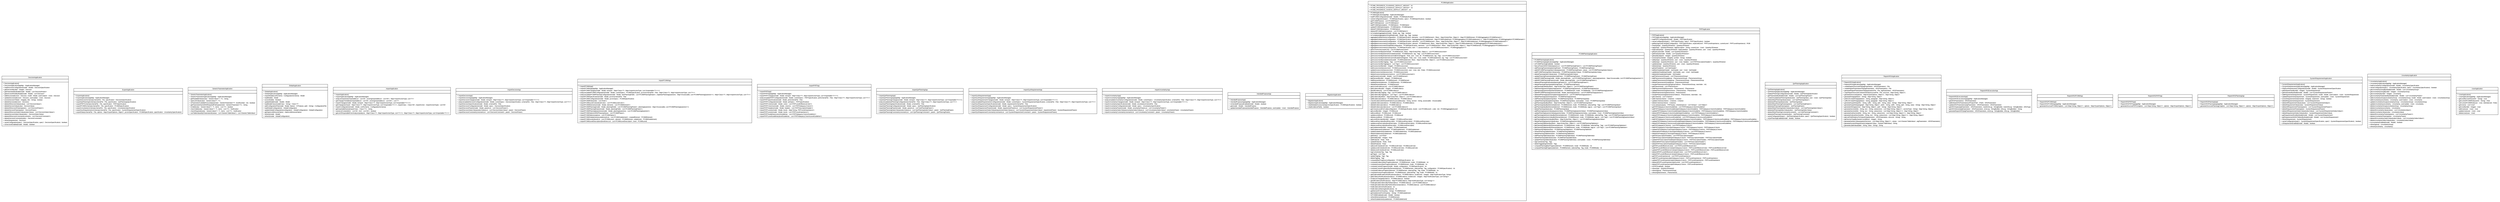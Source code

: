 #!/usr/local/bin/dot
#
# Class diagram 
# Generated by UMLGraph version R5_6-24-gf6e263 (http://www.umlgraph.org/)
#

digraph G {
	edge [fontname="arial",fontsize=10,labelfontname="arial",labelfontsize=10];
	node [fontname="arial",fontsize=10,shape=plaintext];
	nodesep=0.25;
	ranksep=0.5;
	// gov.sandia.cf.application.impl.DecisionApplication
	c5978 [label=<<table title="gov.sandia.cf.application.impl.DecisionApplication" border="0" cellborder="1" cellspacing="0" cellpadding="2" port="p" href="./DecisionApplication.html">
		<tr><td><table border="0" cellspacing="0" cellpadding="1">
<tr><td align="center" balign="center"> DecisionApplication </td></tr>
		</table></td></tr>
		<tr><td><table border="0" cellspacing="0" cellpadding="1">
<tr><td align="left" balign="left">  </td></tr>
		</table></td></tr>
		<tr><td><table border="0" cellspacing="0" cellpadding="1">
<tr><td align="left" balign="left"> + DecisionApplication() </td></tr>
<tr><td align="left" balign="left"> + DecisionApplication(appMgr : IApplicationManager) </td></tr>
<tr><td align="left" balign="left"> + loadDecisionConfiguration(model : Model) : DecisionSpecification </td></tr>
<tr><td align="left" balign="left"> + getDecisionById(id : Integer) : Decision </td></tr>
<tr><td align="left" balign="left"> + getParameterByModel(model : Model) : List&lt;DecisionParam&gt; </td></tr>
<tr><td align="left" balign="left"> + getDecisionRootByModel(model : Model) : List&lt;Decision&gt; </td></tr>
<tr><td align="left" balign="left"> + addDecision(decision : Decision, model : Model, userCreation : User) : Decision </td></tr>
<tr><td align="left" balign="left"> + updateDecision(decision : Decision, userUpdate : User) : Decision </td></tr>
<tr><td align="left" balign="left"> + existsDecisionTitle(id : Integer[], title : String) : boolean </td></tr>
<tr><td align="left" balign="left"> + deleteDecision(decision : Decision) </td></tr>
<tr><td align="left" balign="left"> + deleteAllDecisionValue(values : List&lt;DecisionValue&gt;) </td></tr>
<tr><td align="left" balign="left"> + deleteDecisionValue(value : DecisionValue) </td></tr>
<tr><td align="left" balign="left"> + deleteAllDecisionParam(params : List&lt;DecisionParam&gt;) </td></tr>
<tr><td align="left" balign="left"> + deleteDecisionParam(param : DecisionParam) </td></tr>
<tr><td align="left" balign="left"> + deleteAllDecisionSelectValue(selectValues : List&lt;DecisionSelectValue&gt;) </td></tr>
<tr><td align="left" balign="left"> + deleteDecisionSelectValue(select : DecisionSelectValue) </td></tr>
<tr><td align="left" balign="left"> + deleteAllDecisionConstraint(contraints : List&lt;DecisionConstraint&gt;) </td></tr>
<tr><td align="left" balign="left"> + deleteDecisionConstraint(select : DecisionConstraint) </td></tr>
<tr><td align="left" balign="left"> + refresh(requirement : Decision) </td></tr>
<tr><td align="left" balign="left"> + sameConfiguration(spec1 : DecisionSpecification, spec2 : DecisionSpecification) : boolean </td></tr>
<tr><td align="left" balign="left"> + isDecisionEnabled(model : Model) : boolean </td></tr>
		</table></td></tr>
		</table>>, URL="./DecisionApplication.html", fontname="arial", fontcolor="black", fontsize=10.0];
	// gov.sandia.cf.application.impl.ExportApplication
	c5979 [label=<<table title="gov.sandia.cf.application.impl.ExportApplication" border="0" cellborder="1" cellspacing="0" cellpadding="2" port="p" href="./ExportApplication.html">
		<tr><td><table border="0" cellspacing="0" cellpadding="1">
<tr><td align="center" balign="center"> ExportApplication </td></tr>
		</table></td></tr>
		<tr><td><table border="0" cellspacing="0" cellpadding="1">
<tr><td align="left" balign="left">  </td></tr>
		</table></td></tr>
		<tr><td><table border="0" cellspacing="0" cellpadding="1">
<tr><td align="left" balign="left"> + ExportApplication() </td></tr>
<tr><td align="left" balign="left"> + ExportApplication(appMgr : ApplicationManager) </td></tr>
<tr><td align="left" balign="left"> + exportDecisionSchema(schemaFile : File, specification : DecisionSpecification) </td></tr>
<tr><td align="left" balign="left"> + exportQoIPlanningSchema(schemaFile : File, specification : QoIPlanningSpecification) </td></tr>
<tr><td align="left" balign="left"> + exportPIRTSchema(schemaFile : File, specification : PIRTSpecification) </td></tr>
<tr><td align="left" balign="left"> + exportPCMMSchema(schemaFile : File, specification : PCMMSpecification) </td></tr>
<tr><td align="left" balign="left"> + exportUncertaintySchema(schemaFile : File, specification : UncertaintySpecification) </td></tr>
<tr><td align="left" balign="left"> + exportSysRequirementsSchema(schemaFile : File, specification : SystemRequirementSpecification) </td></tr>
<tr><td align="left" balign="left"> + exportData(schemaFile : File, options : Map&lt;ExportOptions, Object&gt;, pcmmSpecification : PCMMSpecification, specification : UncertaintySpecification) </td></tr>
		</table></td></tr>
		</table>>, URL="./ExportApplication.html", fontname="arial", fontcolor="black", fontsize=10.0];
	// gov.sandia.cf.application.impl.GenericParameterApplication
	c5980 [label=<<table title="gov.sandia.cf.application.impl.GenericParameterApplication" border="0" cellborder="1" cellspacing="0" cellpadding="2" port="p" href="./GenericParameterApplication.html">
		<tr><td><table border="0" cellspacing="0" cellpadding="1">
<tr><td align="center" balign="center"> GenericParameterApplication </td></tr>
		</table></td></tr>
		<tr><td><table border="0" cellspacing="0" cellpadding="1">
<tr><td align="left" balign="left">  </td></tr>
		</table></td></tr>
		<tr><td><table border="0" cellspacing="0" cellpadding="1">
<tr><td align="left" balign="left"> + GenericParameterApplication() </td></tr>
<tr><td align="left" balign="left"> + GenericParameterApplication(appMgr : ApplicationManager) </td></tr>
<tr><td align="left" balign="left"> + getReadableValue(value : GenericValue&lt;?, ?&gt;) : String </td></tr>
<tr><td align="left" balign="left"> + openLinkValue(value : GenericValue&lt;?, ?&gt;) </td></tr>
<tr><td align="left" balign="left"> + isParameterAvailableForLevel(parameter : GenericParameter&lt;?&gt;, levelNumber : int) : boolean </td></tr>
<tr><td align="left" balign="left"> + getParameterNameWithRequiredPrefix(parameter : GenericParameter&lt;?&gt;) : String </td></tr>
<tr><td align="left" balign="left"> + isValid(value : GenericValue&lt;?, ?&gt;, items : List&lt;?&gt;) : boolean </td></tr>
<tr><td align="left" balign="left"> + checkValid(value : GenericValue&lt;?, ?&gt;, items : List&lt;?&gt;) : Notification </td></tr>
<tr><td align="left" balign="left"> + checkRequired(value : GenericValue&lt;?, ?&gt;, items : List&lt;?&gt;) : Notification </td></tr>
<tr><td align="left" balign="left"> + sortTableValuesByParameterId(values : List&lt;IGenericTableValue&gt;) : List&lt;IGenericTableValue&gt; </td></tr>
		</table></td></tr>
		</table>>, URL="./GenericParameterApplication.html", fontname="arial", fontcolor="black", fontsize=10.0];
	// gov.sandia.cf.application.impl.GlobalApplication
	c5981 [label=<<table title="gov.sandia.cf.application.impl.GlobalApplication" border="0" cellborder="1" cellspacing="0" cellpadding="2" port="p" href="./GlobalApplication.html">
		<tr><td><table border="0" cellspacing="0" cellpadding="1">
<tr><td align="center" balign="center"> GlobalApplication </td></tr>
		</table></td></tr>
		<tr><td><table border="0" cellspacing="0" cellpadding="1">
<tr><td align="left" balign="left">  </td></tr>
		</table></td></tr>
		<tr><td><table border="0" cellspacing="0" cellpadding="1">
<tr><td align="left" balign="left"> + GlobalApplication() </td></tr>
<tr><td align="left" balign="left"> + GlobalApplication(appMgr : ApplicationManager) </td></tr>
<tr><td align="left" balign="left"> + importModel(confSchema : ConfigurationSchema) : Model </td></tr>
<tr><td align="left" balign="left"> + loadModel() : Model </td></tr>
<tr><td align="left" balign="left"> + existsModel() : Boolean </td></tr>
<tr><td align="left" balign="left"> + updateModel(model : Model) : Model </td></tr>
<tr><td align="left" balign="left"> + loadModelClass(modelClass : String) : Class&lt;?&gt; </td></tr>
<tr><td align="left" balign="left"> + addConfigurationFile(model : Model, feature : CFFeature, path : String) : ConfigurationFile </td></tr>
<tr><td align="left" balign="left"> + loadGlobalConfiguration() : GlobalConfiguration </td></tr>
<tr><td align="left" balign="left"> + updateGlobalConfiguration(configuration : GlobalConfiguration) : GlobalConfiguration </td></tr>
<tr><td align="left" balign="left"> + getOpenLinkBrowserOpts() : OpenLinkBrowserOption </td></tr>
<tr><td align="left" balign="left"> + refresh(model : Model) </td></tr>
<tr><td align="left" balign="left"> + refresh(model : GlobalConfiguration) </td></tr>
		</table></td></tr>
		</table>>, URL="./GlobalApplication.html", fontname="arial", fontcolor="black", fontsize=10.0];
	// gov.sandia.cf.application.impl.ImportApplication
	c5982 [label=<<table title="gov.sandia.cf.application.impl.ImportApplication" border="0" cellborder="1" cellspacing="0" cellpadding="2" port="p" href="./ImportApplication.html">
		<tr><td><table border="0" cellspacing="0" cellpadding="1">
<tr><td align="center" balign="center"> ImportApplication </td></tr>
		</table></td></tr>
		<tr><td><table border="0" cellspacing="0" cellpadding="1">
<tr><td align="left" balign="left">  </td></tr>
		</table></td></tr>
		<tr><td><table border="0" cellspacing="0" cellpadding="1">
<tr><td align="left" balign="left"> + ImportApplication() </td></tr>
<tr><td align="left" balign="left"> + ImportApplication(appMgr : ApplicationManager) </td></tr>
<tr><td align="left" balign="left"> + analyzeImport(newImportableList : List&lt;M&gt;, existingImportableList : List&lt;M&gt;) : Map&lt;ImportActionType, List&lt;?&gt;&gt; </td></tr>
<tr><td align="left" balign="left"> + getChangesToAdd(newImportableList : List&lt;M&gt;, existingImportableList : List&lt;M&gt;) : List&lt;?&gt; </td></tr>
<tr><td align="left" balign="left"> + importChanges(model : Model, toImport : Map&lt;Class&lt;?&gt;, Map&lt;ImportActionType, List&lt;IImportable&lt;?&gt;&gt;&gt;&gt;) </td></tr>
<tr><td align="left" balign="left"> + getChanges(toImport : Map&lt;Class&lt;?&gt;, Map&lt;ImportActionType, List&lt;IImportable&lt;?&gt;&gt;&gt;&gt;, importClass : Class&lt;M&gt;, importAction : ImportActionType) : List&lt;M&gt; </td></tr>
<tr><td align="left" balign="left"> + importConfiguration(model : Model, confSchema : ConfigurationSchema) </td></tr>
<tr><td align="left" balign="left"> + getImportableName(importClass : Class&lt;?&gt;) : String </td></tr>
<tr><td align="left" balign="left"> + sameListContent(list1 : List&lt;M&gt;, list2 : List&lt;M&gt;) : boolean </td></tr>
<tr><td align="left" balign="left"> + getListOfImportableFromAnalysis(analysis : Map&lt;Class&lt;?&gt;, Map&lt;ImportActionType, List&lt;?&gt;&gt;&gt;) : Map&lt;Class&lt;?&gt;, Map&lt;ImportActionType, List&lt;IImportable&lt;?&gt;&gt;&gt;&gt; </td></tr>
		</table></td></tr>
		</table>>, URL="./ImportApplication.html", fontname="arial", fontcolor="black", fontsize=10.0];
	// gov.sandia.cf.application.impl.ImportDecisionApp
	c5983 [label=<<table title="gov.sandia.cf.application.impl.ImportDecisionApp" border="0" cellborder="1" cellspacing="0" cellpadding="2" port="p" href="./ImportDecisionApp.html">
		<tr><td><table border="0" cellspacing="0" cellpadding="1">
<tr><td align="center" balign="center"> ImportDecisionApp </td></tr>
		</table></td></tr>
		<tr><td><table border="0" cellspacing="0" cellpadding="1">
<tr><td align="left" balign="left">  </td></tr>
		</table></td></tr>
		<tr><td><table border="0" cellspacing="0" cellpadding="1">
<tr><td align="left" balign="left"> + ImportDecisionApp() </td></tr>
<tr><td align="left" balign="left"> + ImportDecisionApp(appMgr : ApplicationManager) </td></tr>
<tr><td align="left" balign="left"> + importDecisionChanges(model : Model, toImport : Map&lt;Class&lt;?&gt;, Map&lt;ImportActionType, List&lt;IImportable&lt;?&gt;&gt;&gt;&gt;) </td></tr>
<tr><td align="left" balign="left"> + analyzeUpdateDecisionConfiguration(model : Model, currentSpecs : DecisionSpecification, schemaFile : File) : Map&lt;Class&lt;?&gt;, Map&lt;ImportActionType, List&lt;?&gt;&gt;&gt; </td></tr>
<tr><td align="left" balign="left"> + importDecisionSpecification(model : Model, schemaFile : File) </td></tr>
<tr><td align="left" balign="left"> + importDecisionConfiguration(model : Model, specs : DecisionSpecification) </td></tr>
<tr><td align="left" balign="left"> + importDecisionParam(model : Model, paramList : List&lt;DecisionParam&gt;) </td></tr>
<tr><td align="left" balign="left"> + importDecisionSelectValue(selectValueList : List&lt;DecisionSelectValue&gt;, param : DecisionParam) </td></tr>
<tr><td align="left" balign="left"> + importDecisionConstraint(constraintList : List&lt;DecisionConstraint&gt;, param : DecisionParam) </td></tr>
		</table></td></tr>
		</table>>, URL="./ImportDecisionApp.html", fontname="arial", fontcolor="black", fontsize=10.0];
	// gov.sandia.cf.application.impl.ImportPCMMApp
	c5984 [label=<<table title="gov.sandia.cf.application.impl.ImportPCMMApp" border="0" cellborder="1" cellspacing="0" cellpadding="2" port="p" href="./ImportPCMMApp.html">
		<tr><td><table border="0" cellspacing="0" cellpadding="1">
<tr><td align="center" balign="center"> ImportPCMMApp </td></tr>
		</table></td></tr>
		<tr><td><table border="0" cellspacing="0" cellpadding="1">
<tr><td align="left" balign="left">  </td></tr>
		</table></td></tr>
		<tr><td><table border="0" cellspacing="0" cellpadding="1">
<tr><td align="left" balign="left"> + ImportPCMMApp() </td></tr>
<tr><td align="left" balign="left"> + ImportPCMMApp(appMgr : ApplicationManager) </td></tr>
<tr><td align="left" balign="left"> + importPCMMChanges(model : Model, toImport : Map&lt;Class&lt;?&gt;, Map&lt;ImportActionType, List&lt;IImportable&lt;?&gt;&gt;&gt;&gt;) </td></tr>
<tr><td align="left" balign="left"> + analyzeUpdatePCMMConfiguration(model : Model, currentSpecs : PCMMSpecification, pcmmSchemaFile : File) : Map&lt;Class&lt;?&gt;, Map&lt;ImportActionType, List&lt;?&gt;&gt;&gt; </td></tr>
<tr><td align="left" balign="left"> + analyzeUpdatePCMMPlanningConfiguration(model : Model, newPlanningFields : List&lt;PCMMPlanningParam&gt;, mapNewPlanningQuestions : Map&lt;IAssessable, List&lt;PCMMPlanningQuestion&gt;&gt;) : Map&lt;Class&lt;?&gt;, Map&lt;ImportActionType, List&lt;?&gt;&gt;&gt; </td></tr>
<tr><td align="left" balign="left"> + importPCMMSpecification(model : Model, pcmmSchemaFile : File) </td></tr>
<tr><td align="left" balign="left"> + importPCMMConfiguration(model : Model, pcmmSpecs : PCMMSpecification) </td></tr>
<tr><td align="left" balign="left"> + importPCMMRoles(roles : List&lt;Role&gt;) </td></tr>
<tr><td align="left" balign="left"> + importPCMMLevelColors(levelColors : List&lt;PCMMLevelColor&gt;) </td></tr>
<tr><td align="left" balign="left"> + importPCMMElements(model : Model, elements : List&lt;PCMMElement&gt;) </td></tr>
<tr><td align="left" balign="left"> + importPCMMPlanning(model : Model, planningFields : List&lt;PCMMPlanningParam&gt;, planningQuestions : Map&lt;IAssessable, List&lt;PCMMPlanningQuestion&gt;&gt;) </td></tr>
<tr><td align="left" balign="left"> + importPCMMPlanningParam(model : Model, planningFields : List&lt;PCMMPlanningParam&gt;) </td></tr>
<tr><td align="left" balign="left"> + importPCMMPlanningQuestions(model : Model, planningQuestions : List&lt;PCMMPlanningQuestion&gt;) </td></tr>
<tr><td align="left" balign="left"> + importPCMMOptionsWithPhases(phases : List&lt;PCMMPhase&gt;) </td></tr>
<tr><td align="left" balign="left"> + importPCMMOptions(options : List&lt;PCMMOption&gt;) </td></tr>
<tr><td align="left" balign="left"> + importPCMMSubelements(subelementList : List&lt;PCMMSubelement&gt;, createdElement : PCMMElement) </td></tr>
<tr><td align="left" balign="left"> + importPCMMLevels(levelList : List&lt;PCMMLevel&gt;, element : PCMMElement, subelement : PCMMSubelement) </td></tr>
<tr><td align="left" balign="left"> + importPCMMLevelDescriptors(levelDescList : List&lt;PCMMLevelDescriptor&gt;, level : PCMMLevel) </td></tr>
		</table></td></tr>
		</table>>, URL="./ImportPCMMApp.html", fontname="arial", fontcolor="black", fontsize=10.0];
	// gov.sandia.cf.application.impl.ImportPIRTApp
	c5985 [label=<<table title="gov.sandia.cf.application.impl.ImportPIRTApp" border="0" cellborder="1" cellspacing="0" cellpadding="2" port="p" href="./ImportPIRTApp.html">
		<tr><td><table border="0" cellspacing="0" cellpadding="1">
<tr><td align="center" balign="center"> ImportPIRTApp </td></tr>
		</table></td></tr>
		<tr><td><table border="0" cellspacing="0" cellpadding="1">
<tr><td align="left" balign="left">  </td></tr>
		</table></td></tr>
		<tr><td><table border="0" cellspacing="0" cellpadding="1">
<tr><td align="left" balign="left"> + ImportPIRTApp() </td></tr>
<tr><td align="left" balign="left"> + ImportPIRTApp(appMgr : ApplicationManager) </td></tr>
<tr><td align="left" balign="left"> + importPIRTChanges(model : Model, toImport : Map&lt;Class&lt;?&gt;, Map&lt;ImportActionType, List&lt;IImportable&lt;?&gt;&gt;&gt;&gt;) </td></tr>
<tr><td align="left" balign="left"> + analyzeUpdatePIRTConfiguration(model : Model, currentSpecs : PIRTSpecification, pirtSchemaFile : File) : Map&lt;Class&lt;?&gt;, Map&lt;ImportActionType, List&lt;?&gt;&gt;&gt; </td></tr>
<tr><td align="left" balign="left"> + importPIRTSpecification(model : Model, pirtSchemaFile : File) </td></tr>
<tr><td align="left" balign="left"> + importPIRTConfiguration(model : Model, pirtSpecs : PIRTSpecification) </td></tr>
<tr><td align="left" balign="left"> + importPIRTColors(model : Model, colors : List&lt;PIRTLevelDifferenceColor&gt;) </td></tr>
<tr><td align="left" balign="left"> + importPIRTColumns(model : Model, columns : List&lt;PIRTAdequacyColumn&gt;) </td></tr>
<tr><td align="left" balign="left"> + importPIRTHeaders(model : Model, headers : List&lt;PIRTDescriptionHeader&gt;) </td></tr>
<tr><td align="left" balign="left"> + importPIRTLevels(model : Model, levels : Map&lt;String, PIRTLevelImportance&gt;) </td></tr>
<tr><td align="left" balign="left"> + importPIRTLevels(model : Model, levels : List&lt;PIRTLevelImportance&gt;) </td></tr>
<tr><td align="left" balign="left"> + importPIRTGuidelines(columnGuidelines : List&lt;PIRTAdequacyColumnGuideline&gt;) </td></tr>
<tr><td align="left" balign="left"> + importPIRTLevelGuidelines(levelGuidelines : List&lt;PIRTAdequacyColumnLevelGuideline&gt;) </td></tr>
		</table></td></tr>
		</table>>, URL="./ImportPIRTApp.html", fontname="arial", fontcolor="black", fontsize=10.0];
	// gov.sandia.cf.application.impl.ImportQoIPlanningApp
	c5986 [label=<<table title="gov.sandia.cf.application.impl.ImportQoIPlanningApp" border="0" cellborder="1" cellspacing="0" cellpadding="2" port="p" href="./ImportQoIPlanningApp.html">
		<tr><td><table border="0" cellspacing="0" cellpadding="1">
<tr><td align="center" balign="center"> ImportQoIPlanningApp </td></tr>
		</table></td></tr>
		<tr><td><table border="0" cellspacing="0" cellpadding="1">
<tr><td align="left" balign="left">  </td></tr>
		</table></td></tr>
		<tr><td><table border="0" cellspacing="0" cellpadding="1">
<tr><td align="left" balign="left"> + ImportQoIPlanningApp() </td></tr>
<tr><td align="left" balign="left"> + ImportQoIPlanningApp(appMgr : ApplicationManager) </td></tr>
<tr><td align="left" balign="left"> + importQoIPlanningChanges(model : Model, toImport : Map&lt;Class&lt;?&gt;, Map&lt;ImportActionType, List&lt;IImportable&lt;?&gt;&gt;&gt;&gt;) </td></tr>
<tr><td align="left" balign="left"> + analyzeUpdateQoIPlanningConfiguration(schemaFile : File) : Map&lt;Class&lt;?&gt;, Map&lt;ImportActionType, List&lt;?&gt;&gt;&gt; </td></tr>
<tr><td align="left" balign="left"> + importQoIPlanningSpecification(model : Model, schemaFile : File) </td></tr>
<tr><td align="left" balign="left"> + importQoIPlanningConfiguration(model : Model, specs : QoIPlanningSpecification) </td></tr>
<tr><td align="left" balign="left"> + importQoIPlanningParam(model : Model, paramList : List&lt;QoIPlanningParam&gt;) </td></tr>
<tr><td align="left" balign="left"> + importQoIPlanningSelectValue(selectValueList : List&lt;QoIPlanningSelectValue&gt;, param : QoIPlanningParam) </td></tr>
<tr><td align="left" balign="left"> + importQoIPlanningConstraint(constraintList : List&lt;QoIPlanningConstraint&gt;, param : QoIPlanningParam) </td></tr>
		</table></td></tr>
		</table>>, URL="./ImportQoIPlanningApp.html", fontname="arial", fontcolor="black", fontsize=10.0];
	// gov.sandia.cf.application.impl.ImportSysRequirementApp
	c5987 [label=<<table title="gov.sandia.cf.application.impl.ImportSysRequirementApp" border="0" cellborder="1" cellspacing="0" cellpadding="2" port="p" href="./ImportSysRequirementApp.html">
		<tr><td><table border="0" cellspacing="0" cellpadding="1">
<tr><td align="center" balign="center"> ImportSysRequirementApp </td></tr>
		</table></td></tr>
		<tr><td><table border="0" cellspacing="0" cellpadding="1">
<tr><td align="left" balign="left">  </td></tr>
		</table></td></tr>
		<tr><td><table border="0" cellspacing="0" cellpadding="1">
<tr><td align="left" balign="left"> + ImportSysRequirementApp() </td></tr>
<tr><td align="left" balign="left"> + ImportSysRequirementApp(appMgr : ApplicationManager) </td></tr>
<tr><td align="left" balign="left"> + importSysRequirementChanges(model : Model, toImport : Map&lt;Class&lt;?&gt;, Map&lt;ImportActionType, List&lt;IImportable&lt;?&gt;&gt;&gt;&gt;) </td></tr>
<tr><td align="left" balign="left"> + analyzeUpdateRequirementsConfiguration(model : Model, currentSpecs : SystemRequirementSpecification, schemaFile : File) : Map&lt;Class&lt;?&gt;, Map&lt;ImportActionType, List&lt;?&gt;&gt;&gt; </td></tr>
<tr><td align="left" balign="left"> + importSysRequirementSpecification(model : Model, requirementSchemaFile : File) </td></tr>
<tr><td align="left" balign="left"> + importSysRequirementConfiguration(model : Model, specs : SystemRequirementSpecification) </td></tr>
<tr><td align="left" balign="left"> + importSysRequirementParam(model : Model, requirementParamList : List&lt;SystemRequirementParam&gt;) </td></tr>
<tr><td align="left" balign="left"> + importSysRequirementSelectValue(requirementSelectValueList : List&lt;SystemRequirementSelectValue&gt;, requirementParam : SystemRequirementParam) </td></tr>
<tr><td align="left" balign="left"> + importSysRequirementConstraint(constraintList : List&lt;SystemRequirementConstraint&gt;, param : SystemRequirementParam) </td></tr>
		</table></td></tr>
		</table>>, URL="./ImportSysRequirementApp.html", fontname="arial", fontcolor="black", fontsize=10.0];
	// gov.sandia.cf.application.impl.ImportUncertaintyApp
	c5988 [label=<<table title="gov.sandia.cf.application.impl.ImportUncertaintyApp" border="0" cellborder="1" cellspacing="0" cellpadding="2" port="p" href="./ImportUncertaintyApp.html">
		<tr><td><table border="0" cellspacing="0" cellpadding="1">
<tr><td align="center" balign="center"> ImportUncertaintyApp </td></tr>
		</table></td></tr>
		<tr><td><table border="0" cellspacing="0" cellpadding="1">
<tr><td align="left" balign="left">  </td></tr>
		</table></td></tr>
		<tr><td><table border="0" cellspacing="0" cellpadding="1">
<tr><td align="left" balign="left"> + ImportUncertaintyApp() </td></tr>
<tr><td align="left" balign="left"> + ImportUncertaintyApp(appMgr : ApplicationManager) </td></tr>
<tr><td align="left" balign="left"> + analyzeUpdateUncertaintyConfiguration(model : Model, currentSpecs : UncertaintySpecification, schemaFile : File) : Map&lt;Class&lt;?&gt;, Map&lt;ImportActionType, List&lt;?&gt;&gt;&gt; </td></tr>
<tr><td align="left" balign="left"> + importUncertaintyChanges(model : Model, toImport : Map&lt;Class&lt;?&gt;, Map&lt;ImportActionType, List&lt;IImportable&lt;?&gt;&gt;&gt;&gt;) </td></tr>
<tr><td align="left" balign="left"> + importUncertaintySpecification(model : Model, uncertaintySchemaFile : File) </td></tr>
<tr><td align="left" balign="left"> + importUncertaintyConfiguration(model : Model, specs : UncertaintySpecification) </td></tr>
<tr><td align="left" balign="left"> + importUncertaintyParam(model : Model, uncertaintyParamList : List&lt;UncertaintyParam&gt;) </td></tr>
<tr><td align="left" balign="left"> + importUncertaintySelectValue(uncertaintySelectValueList : List&lt;UncertaintySelectValue&gt;, uncertaintyParam : UncertaintyParam) </td></tr>
<tr><td align="left" balign="left"> + importUncertaintyConstraint(constraintList : List&lt;UncertaintyConstraint&gt;, param : UncertaintyParam) </td></tr>
		</table></td></tr>
		</table>>, URL="./ImportUncertaintyApp.html", fontname="arial", fontcolor="black", fontsize=10.0];
	// gov.sandia.cf.application.impl.IntendedPurposeApp
	c5989 [label=<<table title="gov.sandia.cf.application.impl.IntendedPurposeApp" border="0" cellborder="1" cellspacing="0" cellpadding="2" port="p" href="./IntendedPurposeApp.html">
		<tr><td><table border="0" cellspacing="0" cellpadding="1">
<tr><td align="center" balign="center"> IntendedPurposeApp </td></tr>
		</table></td></tr>
		<tr><td><table border="0" cellspacing="0" cellpadding="1">
<tr><td align="left" balign="left">  </td></tr>
		</table></td></tr>
		<tr><td><table border="0" cellspacing="0" cellpadding="1">
<tr><td align="left" balign="left"> + IntendedPurposeApp() </td></tr>
<tr><td align="left" balign="left"> + IntendedPurposeApp(appMgr : ApplicationManager) </td></tr>
<tr><td align="left" balign="left"> + isIntendedPurposeEnabled(model : Model) : boolean </td></tr>
<tr><td align="left" balign="left"> + get(model : Model) : IntendedPurpose </td></tr>
<tr><td align="left" balign="left"> + updateIntendedPurpose(intendedPurpose : IntendedPurpose, userUpdate : User) : IntendedPurpose </td></tr>
		</table></td></tr>
		</table>>, URL="./IntendedPurposeApp.html", fontname="arial", fontcolor="black", fontsize=10.0];
	// gov.sandia.cf.application.impl.MigrationApplication
	c5990 [label=<<table title="gov.sandia.cf.application.impl.MigrationApplication" border="0" cellborder="1" cellspacing="0" cellpadding="2" port="p" href="./MigrationApplication.html">
		<tr><td><table border="0" cellspacing="0" cellpadding="1">
<tr><td align="center" balign="center"> MigrationApplication </td></tr>
		</table></td></tr>
		<tr><td><table border="0" cellspacing="0" cellpadding="1">
<tr><td align="left" balign="left">  </td></tr>
		</table></td></tr>
		<tr><td><table border="0" cellspacing="0" cellpadding="1">
<tr><td align="left" balign="left"> + MigrationApplication() </td></tr>
<tr><td align="left" balign="left"> + MigrationApplication(appMgr : ApplicationManager) </td></tr>
<tr><td align="left" balign="left"> + clearMultipleAssessment(pcmmSpecification : PCMMSpecification) : boolean </td></tr>
<tr><td align="left" balign="left"> + clearEvidencePath() : boolean </td></tr>
		</table></td></tr>
		</table>>, URL="./MigrationApplication.html", fontname="arial", fontcolor="black", fontsize=10.0];
	// gov.sandia.cf.application.impl.PCMMApplication
	c5991 [label=<<table title="gov.sandia.cf.application.impl.PCMMApplication" border="0" cellborder="1" cellspacing="0" cellpadding="2" port="p" href="./PCMMApplication.html">
		<tr><td><table border="0" cellspacing="0" cellpadding="1">
<tr><td align="center" balign="center"> PCMMApplication </td></tr>
		</table></td></tr>
		<tr><td><table border="0" cellspacing="0" cellpadding="1">
<tr><td align="left" balign="left"> + PCMM_PROGRESS_PLANNING_DEFAULT_WEIGHT : int </td></tr>
<tr><td align="left" balign="left"> + PCMM_PROGRESS_EVIDENCE_DEFAULT_WEIGHT : int </td></tr>
<tr><td align="left" balign="left"> + PCMM_PROGRESS_ASSESS_DEFAULT_WEIGHT : int </td></tr>
		</table></td></tr>
		<tr><td><table border="0" cellspacing="0" cellpadding="1">
<tr><td align="left" balign="left"> + PCMMApplication() </td></tr>
<tr><td align="left" balign="left"> + PCMMApplication(appMgr : ApplicationManager) </td></tr>
<tr><td align="left" balign="left"> + loadPCMMConfiguration(model : Model) : PCMMSpecification </td></tr>
<tr><td align="left" balign="left"> + sameConfiguration(spec1 : PCMMSpecification, spec2 : PCMMSpecification) : boolean </td></tr>
<tr><td align="left" balign="left"> + getPCMMPhases() : List&lt;PCMMPhase&gt; </td></tr>
<tr><td align="left" balign="left"> + getPCMMOptions() : List&lt;PCMMOption&gt; </td></tr>
<tr><td align="left" balign="left"> + addPCMMOption(option : PCMMOption) : PCMMOption </td></tr>
<tr><td align="left" balign="left"> + updatePCMMOption(option : PCMMOption) : PCMMOption </td></tr>
<tr><td align="left" balign="left"> + deletePCMMOption(option : PCMMOption) </td></tr>
<tr><td align="left" balign="left"> + deleteAllPCMMOptions(options : List&lt;PCMMOption&gt;) </td></tr>
<tr><td align="left" balign="left"> + isCompleteAggregation(model : Model, tag : Tag) : boolean </td></tr>
<tr><td align="left" balign="left"> + isCompleteAggregationSimplified(model : Model, tag : Tag) : boolean </td></tr>
<tr><td align="left" balign="left"> + aggregateSubelements(configuration : PCMMSpecification, elements : List&lt;PCMMElement&gt;, filters : Map&lt;EntityFilter, Object&gt;) : Map&lt;PCMMElement, PCMMAggregation&lt;PCMMElement&gt;&gt; </td></tr>
<tr><td align="left" balign="left"> + aggregateSubelements(configuration : PCMMSpecification, mapAggregationBySubelement : Map&lt;PCMMSubelement, PCMMAggregation&lt;PCMMSubelement&gt;&gt;) : Map&lt;PCMMElement, PCMMAggregation&lt;PCMMElement&gt;&gt; </td></tr>
<tr><td align="left" balign="left"> + aggregateAssessments(configuration : PCMMSpecification, elements : List&lt;PCMMElement&gt;, filters : Map&lt;EntityFilter, Object&gt;) : Map&lt;PCMMSubelement, PCMMAggregation&lt;PCMMSubelement&gt;&gt; </td></tr>
<tr><td align="left" balign="left"> + aggregateAssessments(configuration : PCMMSpecification, element : PCMMElement, filters : Map&lt;EntityFilter, Object&gt;) : Map&lt;PCMMSubelement, PCMMAggregation&lt;PCMMSubelement&gt;&gt; </td></tr>
<tr><td align="left" balign="left"> + aggregateAssessmentSimplified(configuration : PCMMSpecification, elements : List&lt;PCMMElement&gt;, filters : Map&lt;EntityFilter, Object&gt;) : Map&lt;PCMMElement, PCMMAggregation&lt;PCMMElement&gt;&gt; </td></tr>
<tr><td align="left" balign="left"> + aggregateAssessments(configuration : PCMMSpecification, item : T, assessmentList : List&lt;PCMMAssessment&gt;) : PCMMAggregation&lt;T&gt; </td></tr>
<tr><td align="left" balign="left"> + getActiveAssessmentList() : List&lt;PCMMAssessment&gt; </td></tr>
<tr><td align="left" balign="left"> + getAssessmentByElement(elt : PCMMElement, filters : Map&lt;EntityFilter, Object&gt;) : List&lt;PCMMAssessment&gt; </td></tr>
<tr><td align="left" balign="left"> + getAssessmentByElementInSubelement(elt : PCMMElement, tag : Tag) : List&lt;PCMMAssessment&gt; </td></tr>
<tr><td align="left" balign="left"> + getAssessmentByRoleAndUserAndEltAndTag(role : Role, user : User, elt : PCMMElement, tag : Tag) : List&lt;PCMMAssessment&gt; </td></tr>
<tr><td align="left" balign="left"> + getAssessmentByRoleAndUserAndSubeltAndTag(role : Role, user : User, subelt : PCMMSubelement, tag : Tag) : List&lt;PCMMAssessment&gt; </td></tr>
<tr><td align="left" balign="left"> + getAssessmentBySubelement(subelt : PCMMSubelement, filters : Map&lt;EntityFilter, Object&gt;) : List&lt;PCMMAssessment&gt; </td></tr>
<tr><td align="left" balign="left"> + getAssessmentByTag(tag : Tag) : List&lt;PCMMAssessment&gt; </td></tr>
<tr><td align="left" balign="left"> + getAssessmentByTag(tagList : List&lt;Tag&gt;) : List&lt;PCMMAssessment&gt; </td></tr>
<tr><td align="left" balign="left"> + getAssessmentById(id : Integer) : PCMMAssessment </td></tr>
<tr><td align="left" balign="left"> + addAssessment(assessment : PCMMAssessment) : PCMMAssessment </td></tr>
<tr><td align="left" balign="left"> + updateAssessment(assessment : PCMMAssessment, user : User, role : Role) : PCMMAssessment </td></tr>
<tr><td align="left" balign="left"> + deleteAssessment(assessment : PCMMAssessment) </td></tr>
<tr><td align="left" balign="left"> + deleteAssessment(assessmentList : List&lt;PCMMAssessment&gt;) </td></tr>
<tr><td align="left" balign="left"> + getElementList(model : Model) : List&lt;PCMMElement&gt; </td></tr>
<tr><td align="left" balign="left"> + getElementById(id : Integer) : PCMMElement </td></tr>
<tr><td align="left" balign="left"> + addElement(element : PCMMElement) : PCMMElement </td></tr>
<tr><td align="left" balign="left"> + updateElement(element : PCMMElement) : PCMMElement </td></tr>
<tr><td align="left" balign="left"> + deleteElement(element : PCMMElement) </td></tr>
<tr><td align="left" balign="left"> + getActiveEvidenceList() : List&lt;PCMMEvidence&gt; </td></tr>
<tr><td align="left" balign="left"> + getEvidenceById(id : Integer) : PCMMEvidence </td></tr>
<tr><td align="left" balign="left"> + getAllEvidence() : List&lt;PCMMEvidence&gt; </td></tr>
<tr><td align="left" balign="left"> + getEvidenceByTag(tag : Tag) : List&lt;PCMMEvidence&gt; </td></tr>
<tr><td align="left" balign="left"> + getEvidenceByTag(tagList : List&lt;Tag&gt;) : List&lt;PCMMEvidence&gt; </td></tr>
<tr><td align="left" balign="left"> + getEvidenceBy(filters : Map&lt;EntityFilter, Object&gt;) : List&lt;PCMMEvidence&gt; </td></tr>
<tr><td align="left" balign="left"> + addEvidence(evidence : PCMMEvidence) : PCMMEvidence </td></tr>
<tr><td align="left" balign="left"> + checkEvidenceWithSamePathInAssessable(value : String, section : String, assessable : IAssessable) </td></tr>
<tr><td align="left" balign="left"> + updateEvidence(evidence : PCMMEvidence) : PCMMEvidence </td></tr>
<tr><td align="left" balign="left"> + deleteEvidence(evidence : PCMMEvidence) </td></tr>
<tr><td align="left" balign="left"> + deleteEvidence(evidenceList : List&lt;PCMMEvidence&gt;) </td></tr>
<tr><td align="left" balign="left"> + getClosestLevelForCode(configuration : PCMMSpecification, levels : List&lt;PCMMLevel&gt;, code : int) : PCMMAggregationLevel </td></tr>
<tr><td align="left" balign="left"> + getLevelById(id : Integer) : PCMMLevel </td></tr>
<tr><td align="left" balign="left"> + addLevel(level : PCMMLevel) : PCMMLevel </td></tr>
<tr><td align="left" balign="left"> + updateLevel(level : PCMMLevel) : PCMMLevel </td></tr>
<tr><td align="left" balign="left"> + deleteLevel(level : PCMMLevel) </td></tr>
<tr><td align="left" balign="left"> + getLevelDescriptorById(id : Integer) : PCMMLevelDescriptor </td></tr>
<tr><td align="left" balign="left"> + addLevelDescriptor(levelDescriptor : PCMMLevelDescriptor) : PCMMLevelDescriptor </td></tr>
<tr><td align="left" balign="left"> + updateLevelDescriptor(levelDescriptor : PCMMLevelDescriptor) : PCMMLevelDescriptor </td></tr>
<tr><td align="left" balign="left"> + deleteLevelDescriptor(levelDescriptor : PCMMLevelDescriptor) </td></tr>
<tr><td align="left" balign="left"> + getSubelementById(id : Integer) : PCMMSubelement </td></tr>
<tr><td align="left" balign="left"> + addSubelement(subelement : PCMMSubelement) : PCMMSubelement </td></tr>
<tr><td align="left" balign="left"> + updateSubelement(subelement : PCMMSubelement) : PCMMSubelement </td></tr>
<tr><td align="left" balign="left"> + deleteSubelement(subelement : PCMMSubelement) </td></tr>
<tr><td align="left" balign="left"> + getRoles() : List&lt;Role&gt; </td></tr>
<tr><td align="left" balign="left"> + getRoleById(id : Integer) : Role </td></tr>
<tr><td align="left" balign="left"> + addRole(role : Role) : Role </td></tr>
<tr><td align="left" balign="left"> + updateRole(role : Role) : Role </td></tr>
<tr><td align="left" balign="left"> + deleteRole(role : Role) </td></tr>
<tr><td align="left" balign="left"> + addLevelColor(levelColor : PCMMLevelColor) : PCMMLevelColor </td></tr>
<tr><td align="left" balign="left"> + updateLevelColor(levelColor : PCMMLevelColor) : PCMMLevelColor </td></tr>
<tr><td align="left" balign="left"> + deleteLevelColor(levelColor : PCMMLevelColor) </td></tr>
<tr><td align="left" balign="left"> + tagCurrent(newTag : Tag) : Tag </td></tr>
<tr><td align="left" balign="left"> + getTags() : List&lt;Tag&gt; </td></tr>
<tr><td align="left" balign="left"> + updateTag(tag : Tag) : Tag </td></tr>
<tr><td align="left" balign="left"> + deleteTag(tag : Tag) </td></tr>
<tr><td align="left" balign="left"> + computeMaxProgress(configuration : PCMMSpecification) : int </td></tr>
<tr><td align="left" balign="left"> + computeEvidenceMaxProgress(element : PCMMElement, mode : PCMMMode) : int </td></tr>
<tr><td align="left" balign="left"> + computeAssessMaxProgress(element : PCMMElement, mode : PCMMMode) : int </td></tr>
<tr><td align="left" balign="left"> + computeCurrentProgress(model : Model, configuration : PCMMSpecification) : int </td></tr>
<tr><td align="left" balign="left"> + computeCurrentProgressByElement(element : PCMMElement, selectedTag : Tag, configuration : PCMMSpecification) : int </td></tr>
<tr><td align="left" balign="left"> + computeEvidenceProgress(element : PCMMElement, selectedTag : Tag, mode : PCMMMode) : int </td></tr>
<tr><td align="left" balign="left"> + computeAssessProgress(element : PCMMElement, selectedTag : Tag, mode : PCMMMode) : int </td></tr>
<tr><td align="left" balign="left"> + getDuplicatedEvidenceNotification(evidence : PCMMEvidence, evidenceId : Integer) : Map&lt;NotificationType, String&gt; </td></tr>
<tr><td align="left" balign="left"> + getEvidenceNotifications(evidence : PCMMEvidence, evidenceId : Integer) : Map&lt;NotificationType, List&lt;String&gt;&gt; </td></tr>
<tr><td align="left" balign="left"> + evidenceChanged(evidence : PCMMEvidence) : boolean </td></tr>
<tr><td align="left" balign="left"> + getAllEvidenceNotifications() : Map&lt;PCMMEvidence, Map&lt;NotificationType, List&lt;String&gt;&gt;&gt; </td></tr>
<tr><td align="left" balign="left"> + findDuplicateEvidenceByPath(evidence : PCMMEvidence) : List&lt;PCMMEvidence&gt; </td></tr>
<tr><td align="left" balign="left"> + findDuplicateEvidenceByPathAndSection(evidence : PCMMEvidence) : List&lt;PCMMEvidence&gt; </td></tr>
<tr><td align="left" balign="left"> + findEvidenceErrorNotification() : int </td></tr>
<tr><td align="left" balign="left"> + findEvidenceWarningNotification() : int </td></tr>
<tr><td align="left" balign="left"> + getElementFromKey(key : String) : PCMMElement </td></tr>
<tr><td align="left" balign="left"> + getSubelementFromKey(key : String) : PCMMSubelement </td></tr>
<tr><td align="left" balign="left"> + isPCMMEnabled(model : Model) : boolean </td></tr>
<tr><td align="left" balign="left"> + refreshElement(element : PCMMElement) </td></tr>
<tr><td align="left" balign="left"> + refreshSubelement(subelement : PCMMSubelement) </td></tr>
		</table></td></tr>
		</table>>, URL="./PCMMApplication.html", fontname="arial", fontcolor="black", fontsize=10.0];
	// gov.sandia.cf.application.impl.PCMMPlanningApplication
	c5992 [label=<<table title="gov.sandia.cf.application.impl.PCMMPlanningApplication" border="0" cellborder="1" cellspacing="0" cellpadding="2" port="p" href="./PCMMPlanningApplication.html">
		<tr><td><table border="0" cellspacing="0" cellpadding="1">
<tr><td align="center" balign="center"> PCMMPlanningApplication </td></tr>
		</table></td></tr>
		<tr><td><table border="0" cellspacing="0" cellpadding="1">
<tr><td align="left" balign="left">  </td></tr>
		</table></td></tr>
		<tr><td><table border="0" cellspacing="0" cellpadding="1">
<tr><td align="left" balign="left"> + PCMMPlanningApplication() </td></tr>
<tr><td align="left" balign="left"> + PCMMPlanningApplication(appMgr : ApplicationManager) </td></tr>
<tr><td align="left" balign="left"> + isPCMMPlanningEnabled() : boolean </td></tr>
<tr><td align="left" balign="left"> + flatListParamWithChildren(paramList : List&lt;PCMMPlanningParam&gt;) : List&lt;PCMMPlanningParam&gt; </td></tr>
<tr><td align="left" balign="left"> + addPlanningParameter(planningParam : PCMMPlanningParam) : PCMMPlanningParam </td></tr>
<tr><td align="left" balign="left"> + addAllPCMMPlanningSelectValue(parameter : PCMMPlanningParam, values : List&lt;PCMMPlanningSelectValue&gt;) </td></tr>
<tr><td align="left" balign="left"> + addPCMMPlanningSelectValue(value : PCMMPlanningSelectValue) : PCMMPlanningSelectValue </td></tr>
<tr><td align="left" balign="left"> + deletePlanningSelectValue(value : PCMMPlanningSelectValue) </td></tr>
<tr><td align="left" balign="left"> + updatePlanningParameter(planningParam : PCMMPlanningParam) : PCMMPlanningParam </td></tr>
<tr><td align="left" balign="left"> + addAllPCMMPlanning(model : Model, planningFields : List&lt;PCMMPlanningParam&gt;, planningQuestions : Map&lt;IAssessable, List&lt;PCMMPlanningQuestion&gt;&gt;) </td></tr>
<tr><td align="left" balign="left"> + addAllPCMMPlanningParam(model : Model, planningFields : List&lt;PCMMPlanningParam&gt;) </td></tr>
<tr><td align="left" balign="left"> + deleteAllPlanningParameter(planningParamList : List&lt;PCMMPlanningParam&gt;) </td></tr>
<tr><td align="left" balign="left"> + deletePlanningParameter(planningParam : PCMMPlanningParam) </td></tr>
<tr><td align="left" balign="left"> + getPlanningFieldsBy(filters : Map&lt;EntityFilter, Object&gt;) : List&lt;PCMMPlanningParam&gt; </td></tr>
<tr><td align="left" balign="left"> + addPlanningQuestion(planningQuestion : PCMMPlanningQuestion) : PCMMPlanningQuestion </td></tr>
<tr><td align="left" balign="left"> + getPlanningQuestionsByElement(element : PCMMElement, mode : PCMMMode) : List&lt;PCMMPlanningQuestion&gt; </td></tr>
<tr><td align="left" balign="left"> + addAllPCMMPlanningQuestion(model : Model, planningQuestions : List&lt;PCMMPlanningQuestion&gt;) </td></tr>
<tr><td align="left" balign="left"> + deleteAllPlanningQuestions(planningQuestionList : List&lt;PCMMPlanningQuestion&gt;) </td></tr>
<tr><td align="left" balign="left"> + deletePlanningQuestion(question : PCMMPlanningQuestion) </td></tr>
<tr><td align="left" balign="left"> + addPlanningValue(planningValue : PCMMPlanningValue) : PCMMPlanningValue </td></tr>
<tr><td align="left" balign="left"> + updatePlanningValue(planningValue : PCMMPlanningValue, userUpdate : User) : PCMMPlanningValue </td></tr>
<tr><td align="left" balign="left"> + getPlanningValueBy(filters : Map&lt;EntityFilter, Object&gt;) : List&lt;PCMMPlanningValue&gt; </td></tr>
<tr><td align="left" balign="left"> + getPlanningValueByElement(element : PCMMElement, mode : PCMMMode, selectedTag : Tag) : List&lt;PCMMPlanningValue&gt; </td></tr>
<tr><td align="left" balign="left"> + getPlanningValueByElement(element : PCMMElement, mode : PCMMMode, tagList : List&lt;Tag&gt;) : List&lt;PCMMPlanningValue&gt; </td></tr>
<tr><td align="left" balign="left"> + deletePlanningValue(value : PCMMPlanningValue) </td></tr>
<tr><td align="left" balign="left"> + addPlanningQuestionValue(questionValue : PCMMPlanningQuestionValue) : PCMMPlanningQuestionValue </td></tr>
<tr><td align="left" balign="left"> + updatePlanningQuestionValue(questionValue : PCMMPlanningQuestionValue, userUpdate : User) : PCMMPlanningQuestionValue </td></tr>
<tr><td align="left" balign="left"> + getPlanningQuestionsValueByElement(element : PCMMElement, mode : PCMMMode, selectedTag : Tag) : List&lt;PCMMPlanningQuestionValue&gt; </td></tr>
<tr><td align="left" balign="left"> + getPlanningQuestionsValueByElement(element : PCMMElement, mode : PCMMMode, tagList : List&lt;Tag&gt;) : List&lt;PCMMPlanningQuestionValue&gt; </td></tr>
<tr><td align="left" balign="left"> + getPlanningQuestionValueBy(filters : Map&lt;EntityFilter, Object&gt;) : List&lt;PCMMPlanningQuestionValue&gt; </td></tr>
<tr><td align="left" balign="left"> + deletePlanningQuestionValue(value : PCMMPlanningQuestionValue) </td></tr>
<tr><td align="left" balign="left"> + getPlanningTableItemBy(filters : Map&lt;EntityFilter, Object&gt;) : List&lt;PCMMPlanningTableItem&gt; </td></tr>
<tr><td align="left" balign="left"> + getPlanningTableItemByElement(element : PCMMElement, mode : PCMMMode, selectedTag : Tag) : List&lt;PCMMPlanningTableItem&gt; </td></tr>
<tr><td align="left" balign="left"> + getPlanningTableItemByElement(element : PCMMElement, mode : PCMMMode, tagList : List&lt;Tag&gt;) : List&lt;PCMMPlanningTableItem&gt; </td></tr>
<tr><td align="left" balign="left"> + addPlanningTableItem(item : PCMMPlanningTableItem) : PCMMPlanningTableItem </td></tr>
<tr><td align="left" balign="left"> + refreshPlanningTableItem(item : PCMMPlanningTableItem) </td></tr>
<tr><td align="left" balign="left"> + deletePlanningTableItem(item : PCMMPlanningTableItem) </td></tr>
<tr><td align="left" balign="left"> + addPlanningTableValue(value : PCMMPlanningTableValue) : PCMMPlanningTableValue </td></tr>
<tr><td align="left" balign="left"> + deletePlanningTableValue(value : PCMMPlanningTableValue) </td></tr>
<tr><td align="left" balign="left"> + updatePlanningTableValue(value : PCMMPlanningTableValue, userUpdate : User) : PCMMPlanningTableValue </td></tr>
<tr><td align="left" balign="left"> + tagCurrent(newTag : Tag) </td></tr>
<tr><td align="left" balign="left"> + deleteTagged(tagToDelete : Tag) </td></tr>
<tr><td align="left" balign="left"> + computePlanningMaxProgress(element : PCMMElement, mode : PCMMMode) : int </td></tr>
<tr><td align="left" balign="left"> + computePlanningProgress(element : PCMMElement, selectedTag : Tag, mode : PCMMMode) : int </td></tr>
		</table></td></tr>
		</table>>, URL="./PCMMPlanningApplication.html", fontname="arial", fontcolor="black", fontsize=10.0];
	// gov.sandia.cf.application.impl.PIRTApplication
	c5993 [label=<<table title="gov.sandia.cf.application.impl.PIRTApplication" border="0" cellborder="1" cellspacing="0" cellpadding="2" port="p" href="./PIRTApplication.html">
		<tr><td><table border="0" cellspacing="0" cellpadding="1">
<tr><td align="center" balign="center"> PIRTApplication </td></tr>
		</table></td></tr>
		<tr><td><table border="0" cellspacing="0" cellpadding="1">
<tr><td align="left" balign="left">  </td></tr>
		</table></td></tr>
		<tr><td><table border="0" cellspacing="0" cellpadding="1">
<tr><td align="left" balign="left"> + PIRTApplication() </td></tr>
<tr><td align="left" balign="left"> + PIRTApplication(appMgr : ApplicationManager) </td></tr>
<tr><td align="left" balign="left"> + loadPIRTConfiguration(model : Model) : PIRTSpecification </td></tr>
<tr><td align="left" balign="left"> + sameConfiguration(spec1 : PIRTSpecification, spec2 : PIRTSpecification) : boolean </td></tr>
<tr><td align="left" balign="left"> + getBackgroundColor(pirtConfiguration : PIRTSpecification, expectedLevel : PIRTLevelImportance, currentLevel : PIRTLevelImportance) : RGB </td></tr>
<tr><td align="left" balign="left"> + resetQoI(qoi : QuantityOfInterest) : QuantityOfInterest </td></tr>
<tr><td align="left" balign="left"> + tagQoI(qoi : QuantityOfInterest, tagDescription : String, currentUser : User) : QuantityOfInterest </td></tr>
<tr><td align="left" balign="left"> + duplicateQoI(qoi : QuantityOfInterest, duplicatedQoi : QuantityOfInterest, user : User) : QuantityOfInterest </td></tr>
<tr><td align="left" balign="left"> + getQoIList(model : Model) : List&lt;QuantityOfInterest&gt; </td></tr>
<tr><td align="left" balign="left"> + getRootQoI(model : Model) : List&lt;QuantityOfInterest&gt; </td></tr>
<tr><td align="left" balign="left"> + getQoIById(qoiId : Integer) : QuantityOfInterest </td></tr>
<tr><td align="left" balign="left"> + existsQoISymbol(id : Integer[], symbol : String) : boolean </td></tr>
<tr><td align="left" balign="left"> + addQoI(qoi : QuantityOfInterest, user : User) : QuantityOfInterest </td></tr>
<tr><td align="left" balign="left"> + addQoI(qoi : QuantityOfInterest, user : User, headers : List&lt;PIRTDescriptionHeader&gt;) : QuantityOfInterest </td></tr>
<tr><td align="left" balign="left"> + updateQoI(qoi : QuantityOfInterest, user : User) : QuantityOfInterest </td></tr>
<tr><td align="left" balign="left"> + deleteQoI(qoi : QuantityOfInterest) </td></tr>
<tr><td align="left" balign="left"> + getQoIHeaders() : List&lt;QoIHeader&gt; </td></tr>
<tr><td align="left" balign="left"> + addQoIHeader(qoiHeader : QoIHeader, user : User) : QoIHeader </td></tr>
<tr><td align="left" balign="left"> + updateQoIHeader(qoiHeader : QoIHeader, user : User) : QoIHeader </td></tr>
<tr><td align="left" balign="left"> + deleteQoIHeader(qoiHeader : QoIHeader) </td></tr>
<tr><td align="left" balign="left"> + getPhenomenonGroups() : List&lt;PhenomenonGroup&gt; </td></tr>
<tr><td align="left" balign="left"> + addPhenomenonGroup(group : PhenomenonGroup) : PhenomenonGroup </td></tr>
<tr><td align="left" balign="left"> + updatePhenomenonGroup(group : PhenomenonGroup) : PhenomenonGroup </td></tr>
<tr><td align="left" balign="left"> + deletePhenomenonGroup(group : PhenomenonGroup) </td></tr>
<tr><td align="left" balign="left"> + reorderPhenomenonGroups(groupToMove : PhenomenonGroup, newIndex : int) </td></tr>
<tr><td align="left" balign="left"> + getPhenomena() : List&lt;Phenomenon&gt; </td></tr>
<tr><td align="left" balign="left"> + addPhenomenon(phenomenon : Phenomenon) : Phenomenon </td></tr>
<tr><td align="left" balign="left"> + updatePhenomenon(phenomenon : Phenomenon) : Phenomenon </td></tr>
<tr><td align="left" balign="left"> + deletePhenomenon(phenomenon : Phenomenon) </td></tr>
<tr><td align="left" balign="left"> + reorderPhenomena(phenomenonToMove : Phenomenon, newIndex : int) </td></tr>
<tr><td align="left" balign="left"> + getCriterion() : List&lt;Criterion&gt; </td></tr>
<tr><td align="left" balign="left"> + addCriterion(criterion : Criterion) : Criterion </td></tr>
<tr><td align="left" balign="left"> + updateCriterion(criterion : Criterion) : Criterion </td></tr>
<tr><td align="left" balign="left"> + deleteCriterion(criterion : Criterion) </td></tr>
<tr><td align="left" balign="left"> + executeQuery(query : PIRTQuery, criteriaInputList : List&lt;String&gt;) : List&lt;Object&gt; </td></tr>
<tr><td align="left" balign="left"> + getPIRTAdequacyColumnGuideline() : List&lt;PIRTAdequacyColumnGuideline&gt; </td></tr>
<tr><td align="left" balign="left"> + addPIRTAdequacyColumnGuideline(pirtAdequacyColumnGuideline : PIRTAdequacyColumnGuideline) : PIRTAdequacyColumnGuideline </td></tr>
<tr><td align="left" balign="left"> + updatePIRTAdequacyColumnGuideline(pirtAdequacyColumnGuideline : PIRTAdequacyColumnGuideline) : PIRTAdequacyColumnGuideline </td></tr>
<tr><td align="left" balign="left"> + deleteAllPIRTAdequacyColumnGuideline(pirtGuidelines : List&lt;PIRTAdequacyColumnGuideline&gt;) </td></tr>
<tr><td align="left" balign="left"> + deletePIRTAdequacyColumnGuideline(pirtAdequacyColumnGuideline : PIRTAdequacyColumnGuideline) </td></tr>
<tr><td align="left" balign="left"> + getPIRTAdequacyColumnLevelGuideline() : List&lt;PIRTAdequacyColumnLevelGuideline&gt; </td></tr>
<tr><td align="left" balign="left"> + addPIRTAdequacyColumnLevelGuideline(pirtAdequacyColumnGuideline : PIRTAdequacyColumnLevelGuideline) : PIRTAdequacyColumnLevelGuideline </td></tr>
<tr><td align="left" balign="left"> + updatePIRTAdequacyColumnLevelGuideline(pirtAdequacyColumnGuideline : PIRTAdequacyColumnLevelGuideline) : PIRTAdequacyColumnLevelGuideline </td></tr>
<tr><td align="left" balign="left"> + deletePIRTAdequacyColumnLevelGuideline(pirtAdequacyColumnGuideline : PIRTAdequacyColumnLevelGuideline) </td></tr>
<tr><td align="left" balign="left"> + getPIRTAdequacyColumn() : List&lt;PIRTAdequacyColumn&gt; </td></tr>
<tr><td align="left" balign="left"> + addPIRTAdequacyColumn(pirtAdequacyColumn : PIRTAdequacyColumn) : PIRTAdequacyColumn </td></tr>
<tr><td align="left" balign="left"> + updatePIRTAdequacyColumn(pirtAdequacyColumn : PIRTAdequacyColumn) : PIRTAdequacyColumn </td></tr>
<tr><td align="left" balign="left"> + deleteAllPIRTAdequacyColumn(pirtAdequacyColumns : List&lt;PIRTAdequacyColumn&gt;) </td></tr>
<tr><td align="left" balign="left"> + deletePIRTAdequacyColumn(pirtAdequacyColumn : PIRTAdequacyColumn) </td></tr>
<tr><td align="left" balign="left"> + getPIRTDescriptionHeader() : List&lt;PIRTDescriptionHeader&gt; </td></tr>
<tr><td align="left" balign="left"> + addPIRTDescriptionHeader(pirtAdequacyColumn : PIRTDescriptionHeader) : PIRTDescriptionHeader </td></tr>
<tr><td align="left" balign="left"> + updatePIRTDescriptionHeader(pirtAdequacyColumn : PIRTDescriptionHeader) : PIRTDescriptionHeader </td></tr>
<tr><td align="left" balign="left"> + deleteAllPIRTDescriptionHeader(pirtHeaders : List&lt;PIRTDescriptionHeader&gt;) </td></tr>
<tr><td align="left" balign="left"> + deletePIRTDescriptionHeader(pirtAdequacyColumn : PIRTDescriptionHeader) </td></tr>
<tr><td align="left" balign="left"> + getPIRTLevelDifferenceColor() : List&lt;PIRTLevelDifferenceColor&gt; </td></tr>
<tr><td align="left" balign="left"> + addPIRTLevelDifferenceColor(pirtAdequacyColumn : PIRTLevelDifferenceColor) : PIRTLevelDifferenceColor </td></tr>
<tr><td align="left" balign="left"> + updatePIRTLevelDifferenceColor(pirtAdequacyColumn : PIRTLevelDifferenceColor) : PIRTLevelDifferenceColor </td></tr>
<tr><td align="left" balign="left"> + deleteAllPIRTLevelDifferenceColor(pirtColors : List&lt;PIRTLevelDifferenceColor&gt;) </td></tr>
<tr><td align="left" balign="left"> + deletePIRTLevelDifferenceColor(pirtAdequacyColumn : PIRTLevelDifferenceColor) </td></tr>
<tr><td align="left" balign="left"> + getPIRTLevelImportance() : List&lt;PIRTLevelImportance&gt; </td></tr>
<tr><td align="left" balign="left"> + addPIRTLevelImportance(pirtAdequacyColumn : PIRTLevelImportance) : PIRTLevelImportance </td></tr>
<tr><td align="left" balign="left"> + updatePIRTLevelImportance(pirtAdequacyColumn : PIRTLevelImportance) : PIRTLevelImportance </td></tr>
<tr><td align="left" balign="left"> + deleteAllPIRTLevelImportance(pirtLevels : List&lt;PIRTLevelImportance&gt;) </td></tr>
<tr><td align="left" balign="left"> + deletePIRTLevelImportance(pirtAdequacyColumn : PIRTLevelImportance) </td></tr>
<tr><td align="left" balign="left"> + isPIRTEnabled() : boolean </td></tr>
<tr><td align="left" balign="left"> + refresh(qoi : QuantityOfInterest) </td></tr>
<tr><td align="left" balign="left"> + refresh(group : PhenomenonGroup) </td></tr>
<tr><td align="left" balign="left"> + refresh(phenomenon : Phenomenon) </td></tr>
		</table></td></tr>
		</table>>, URL="./PIRTApplication.html", fontname="arial", fontcolor="black", fontsize=10.0];
	// gov.sandia.cf.application.impl.QoIPlanningApplication
	c5994 [label=<<table title="gov.sandia.cf.application.impl.QoIPlanningApplication" border="0" cellborder="1" cellspacing="0" cellpadding="2" port="p" href="./QoIPlanningApplication.html">
		<tr><td><table border="0" cellspacing="0" cellpadding="1">
<tr><td align="center" balign="center"> QoIPlanningApplication </td></tr>
		</table></td></tr>
		<tr><td><table border="0" cellspacing="0" cellpadding="1">
<tr><td align="left" balign="left">  </td></tr>
		</table></td></tr>
		<tr><td><table border="0" cellspacing="0" cellpadding="1">
<tr><td align="left" balign="left"> + QoIPlanningApplication() </td></tr>
<tr><td align="left" balign="left"> + QoIPlanningApplication(appMgr : ApplicationManager) </td></tr>
<tr><td align="left" balign="left"> + loadQoIPlanningConfiguration(model : Model) : QoIPlanningSpecification </td></tr>
<tr><td align="left" balign="left"> + getParameterByModel(model : Model) : List&lt;QoIPlanningParam&gt; </td></tr>
<tr><td align="left" balign="left"> + createOrUpdateQoIPlanningValue(value : QoIPlanningValue, user : User) : QoIPlanningValue </td></tr>
<tr><td align="left" balign="left"> + deleteAllQoIPlanningValue(values : List&lt;QoIPlanningValue&gt;) </td></tr>
<tr><td align="left" balign="left"> + deleteQoIPlanningValue(value : QoIPlanningValue) </td></tr>
<tr><td align="left" balign="left"> + deleteAllQoIPlanningParam(params : List&lt;QoIPlanningParam&gt;) </td></tr>
<tr><td align="left" balign="left"> + deleteQoIPlanningParam(param : QoIPlanningParam) </td></tr>
<tr><td align="left" balign="left"> + deleteAllQoIPlanningSelectValue(selectValues : List&lt;QoIPlanningSelectValue&gt;) </td></tr>
<tr><td align="left" balign="left"> + deleteQoIPlanningSelectValue(select : QoIPlanningSelectValue) </td></tr>
<tr><td align="left" balign="left"> + deleteAllQoIPlanningConstraint(contraints : List&lt;QoIPlanningConstraint&gt;) </td></tr>
<tr><td align="left" balign="left"> + deleteQoIPlanningConstraint(select : QoIPlanningConstraint) </td></tr>
<tr><td align="left" balign="left"> + sameConfiguration(spec1 : QoIPlanningSpecification, spec2 : QoIPlanningSpecification) : boolean </td></tr>
<tr><td align="left" balign="left"> + isQoIPlanningEnabled(model : Model) : boolean </td></tr>
		</table></td></tr>
		</table>>, URL="./QoIPlanningApplication.html", fontname="arial", fontcolor="black", fontsize=10.0];
	// gov.sandia.cf.application.impl.ReportARGApplication
	c5995 [label=<<table title="gov.sandia.cf.application.impl.ReportARGApplication" border="0" cellborder="1" cellspacing="0" cellpadding="2" port="p" href="./ReportARGApplication.html">
		<tr><td><table border="0" cellspacing="0" cellpadding="1">
<tr><td align="center" balign="center"> ReportARGApplication </td></tr>
		</table></td></tr>
		<tr><td><table border="0" cellspacing="0" cellpadding="1">
<tr><td align="left" balign="left">  </td></tr>
		</table></td></tr>
		<tr><td><table border="0" cellspacing="0" cellpadding="1">
<tr><td align="left" balign="left"> + ReportARGApplication() </td></tr>
<tr><td align="left" balign="left"> + ReportARGApplication(appMgr : ApplicationManager) </td></tr>
<tr><td align="left" balign="left"> + createReportStructureFile(argParameters : ARGParameters) : File </td></tr>
<tr><td align="left" balign="left"> + createReportParametersFile(argParameters : ARGParameters) : File </td></tr>
<tr><td align="left" balign="left"> + generateReportParametersFile(parametersFile : File, argParameters : ARGParameters) </td></tr>
<tr><td align="left" balign="left"> + copyReportStructureContentIntoFile(structureFile : File, structure : Map&lt;String, Object&gt;) </td></tr>
<tr><td align="left" balign="left"> + generateStructure(options : Map&lt;ExportOptions, Object&gt;) : Map&lt;String, Object&gt; </td></tr>
<tr><td align="left" balign="left"> + generateParagraph(text : String) : Map&lt;String, Object&gt; </td></tr>
<tr><td align="left" balign="left"> + prefixOrCreateParagraph(text : String, paragraph : Map&lt;String, Object&gt;) </td></tr>
<tr><td align="left" balign="left"> + suffixOrCreateParagraph(text : String, paragraph : Map&lt;String, Object&gt;) </td></tr>
<tr><td align="left" balign="left"> + generateHyperlink(prefix : String, suffix : String, path : String, value : String) : Map&lt;String, Object&gt; </td></tr>
<tr><td align="left" balign="left"> + generateHyperlink(paragraph : Map&lt;String, Object&gt;, prefix : String, suffix : String, path : String, value : String) : Map&lt;String, Object&gt; </td></tr>
<tr><td align="left" balign="left"> + generateInlining(section : Map&lt;String, Object&gt;, path : String) : Map&lt;String, Object&gt; </td></tr>
<tr><td align="left" balign="left"> + generateSection(title : String, text : String, subsections : List&lt;Map&lt;String, Object&gt;&gt;, sectionType : String) : Map&lt;String, Object&gt; </td></tr>
<tr><td align="left" balign="left"> + generateSection(title : String, text : String, subsections : List&lt;Map&lt;String, Object&gt;&gt;) : Map&lt;String, Object&gt; </td></tr>
<tr><td align="left" balign="left"> + generateSubSection(title : String, text : String, subsections : List&lt;Map&lt;String, Object&gt;&gt;) : Map&lt;String, Object&gt; </td></tr>
<tr><td align="left" balign="left"> + generateSubsubSection(title : String, text : String, subsections : List&lt;Map&lt;String, Object&gt;&gt;) : Map&lt;String, Object&gt; </td></tr>
<tr><td align="left" balign="left"> + getLinkPathRelativeToOutputDir(parameters : ARGParameters, wksLink : String) : String </td></tr>
<tr><td align="left" balign="left"> + getSectionTypeByGenericLevel(level : Integer) : String </td></tr>
<tr><td align="left" balign="left"> + generateGenericValues(parentSections : List&lt;Map&lt;String, Object&gt;&gt;, values : List&lt;IGenericTableValue&gt;, argParameters : ARGParameters) </td></tr>
<tr><td align="left" balign="left"> + generateSystemRequirementLine(genericValue : IGenericTableValue) : String </td></tr>
<tr><td align="left" balign="left"> + generateLabelValue(label : String, value : String) : String </td></tr>
		</table></td></tr>
		</table>>, URL="./ReportARGApplication.html", fontname="arial", fontcolor="black", fontsize=10.0];
	// gov.sandia.cf.application.impl.ReportARGExecutionApp
	c5996 [label=<<table title="gov.sandia.cf.application.impl.ReportARGExecutionApp" border="0" cellborder="1" cellspacing="0" cellpadding="2" port="p" href="./ReportARGExecutionApp.html">
		<tr><td><table border="0" cellspacing="0" cellpadding="1">
<tr><td align="center" balign="center"> ReportARGExecutionApp </td></tr>
		</table></td></tr>
		<tr><td><table border="0" cellspacing="0" cellpadding="1">
<tr><td align="left" balign="left">  </td></tr>
		</table></td></tr>
		<tr><td><table border="0" cellspacing="0" cellpadding="1">
<tr><td align="left" balign="left"> + ReportARGExecutionApp() </td></tr>
<tr><td align="left" balign="left"> + ReportARGExecutionApp(appMgr : ApplicationManager) </td></tr>
<tr><td align="left" balign="left"> + getARGParameters() : ARGParameters </td></tr>
<tr><td align="left" balign="left"> + addDefaultARGParameters(cfProjectPath : IPath) : ARGParameters </td></tr>
<tr><td align="left" balign="left"> + updateARGParameters(argParameters : ARGParameters) : ARGParameters </td></tr>
<tr><td align="left" balign="left"> + getARGTypes(argParameters : ARGParameters, mainErrorLog : StringBuilder, mainInfoLog : StringBuilder) : ARGType </td></tr>
<tr><td align="left" balign="left"> + getARGVersion(argParameters : ARGParameters, errorLog : StringBuilder, infoLog : StringBuilder) : String </td></tr>
<tr><td align="left" balign="left"> + generateReportARG(argParameters : ARGParameters, errorLog : StringBuilder, infoLog : StringBuilder) </td></tr>
		</table></td></tr>
		</table>>, URL="./ReportARGExecutionApp.html", fontname="arial", fontcolor="black", fontsize=10.0];
	// gov.sandia.cf.application.impl.ReportARGPCMMApp
	c5997 [label=<<table title="gov.sandia.cf.application.impl.ReportARGPCMMApp" border="0" cellborder="1" cellspacing="0" cellpadding="2" port="p" href="./ReportARGPCMMApp.html">
		<tr><td><table border="0" cellspacing="0" cellpadding="1">
<tr><td align="center" balign="center"> ReportARGPCMMApp </td></tr>
		</table></td></tr>
		<tr><td><table border="0" cellspacing="0" cellpadding="1">
<tr><td align="left" balign="left">  </td></tr>
		</table></td></tr>
		<tr><td><table border="0" cellspacing="0" cellpadding="1">
<tr><td align="left" balign="left"> + ReportARGPCMMApp() </td></tr>
<tr><td align="left" balign="left"> + ReportARGPCMMApp(appMgr : ApplicationManager) </td></tr>
<tr><td align="left" balign="left"> + generateStructurePCMM(chapters : List&lt;Map&lt;String, Object&gt;&gt;, options : Map&lt;ExportOptions, Object&gt;) </td></tr>
		</table></td></tr>
		</table>>, URL="./ReportARGPCMMApp.html", fontname="arial", fontcolor="black", fontsize=10.0];
	// gov.sandia.cf.application.impl.ReportARGPIRTApp
	c5998 [label=<<table title="gov.sandia.cf.application.impl.ReportARGPIRTApp" border="0" cellborder="1" cellspacing="0" cellpadding="2" port="p" href="./ReportARGPIRTApp.html">
		<tr><td><table border="0" cellspacing="0" cellpadding="1">
<tr><td align="center" balign="center"> ReportARGPIRTApp </td></tr>
		</table></td></tr>
		<tr><td><table border="0" cellspacing="0" cellpadding="1">
<tr><td align="left" balign="left">  </td></tr>
		</table></td></tr>
		<tr><td><table border="0" cellspacing="0" cellpadding="1">
<tr><td align="left" balign="left"> + ReportARGPIRTApp() </td></tr>
<tr><td align="left" balign="left"> + ReportARGPIRTApp(appMgr : ApplicationManager) </td></tr>
<tr><td align="left" balign="left"> + generateStructurePIRT(chapters : List&lt;Map&lt;String, Object&gt;&gt;, options : Map&lt;ExportOptions, Object&gt;) </td></tr>
		</table></td></tr>
		</table>>, URL="./ReportARGPIRTApp.html", fontname="arial", fontcolor="black", fontsize=10.0];
	// gov.sandia.cf.application.impl.ReportARGPlanningApp
	c5999 [label=<<table title="gov.sandia.cf.application.impl.ReportARGPlanningApp" border="0" cellborder="1" cellspacing="0" cellpadding="2" port="p" href="./ReportARGPlanningApp.html">
		<tr><td><table border="0" cellspacing="0" cellpadding="1">
<tr><td align="center" balign="center"> ReportARGPlanningApp </td></tr>
		</table></td></tr>
		<tr><td><table border="0" cellspacing="0" cellpadding="1">
<tr><td align="left" balign="left">  </td></tr>
		</table></td></tr>
		<tr><td><table border="0" cellspacing="0" cellpadding="1">
<tr><td align="left" balign="left"> + ReportARGPlanningApp() </td></tr>
<tr><td align="left" balign="left"> + ReportARGPlanningApp(appMgr : ApplicationManager) </td></tr>
<tr><td align="left" balign="left"> + generateStructurePlanning(chapters : List&lt;Map&lt;String, Object&gt;&gt;, options : Map&lt;ExportOptions, Object&gt;) </td></tr>
		</table></td></tr>
		</table>>, URL="./ReportARGPlanningApp.html", fontname="arial", fontcolor="black", fontsize=10.0];
	// gov.sandia.cf.application.impl.SystemRequirementApplication
	c6000 [label=<<table title="gov.sandia.cf.application.impl.SystemRequirementApplication" border="0" cellborder="1" cellspacing="0" cellpadding="2" port="p" href="./SystemRequirementApplication.html">
		<tr><td><table border="0" cellspacing="0" cellpadding="1">
<tr><td align="center" balign="center"> SystemRequirementApplication </td></tr>
		</table></td></tr>
		<tr><td><table border="0" cellspacing="0" cellpadding="1">
<tr><td align="left" balign="left">  </td></tr>
		</table></td></tr>
		<tr><td><table border="0" cellspacing="0" cellpadding="1">
<tr><td align="left" balign="left"> + SystemRequirementApplication() </td></tr>
<tr><td align="left" balign="left"> + SystemRequirementApplication(appMgr : ApplicationManager) </td></tr>
<tr><td align="left" balign="left"> + loadSysRequirementConfiguration(model : Model) : SystemRequirementSpecification </td></tr>
<tr><td align="left" balign="left"> + getRequirementById(id : Integer) : SystemRequirement </td></tr>
<tr><td align="left" balign="left"> + getParameterByModel(model : Model) : List&lt;SystemRequirementParam&gt; </td></tr>
<tr><td align="left" balign="left"> + addRequirement(requirement : SystemRequirement, model : Model, userCreation : User) : SystemRequirement </td></tr>
<tr><td align="left" balign="left"> + updateRequirement(requirement : SystemRequirement, userUpdate : User) : SystemRequirement </td></tr>
<tr><td align="left" balign="left"> + existsRequirementStatement(id : Integer[], statement : String) : boolean </td></tr>
<tr><td align="left" balign="left"> + deleteRequirement(requirement : SystemRequirement) </td></tr>
<tr><td align="left" balign="left"> + deleteAllRequirementValue(values : List&lt;SystemRequirementValue&gt;) </td></tr>
<tr><td align="left" balign="left"> + deleteRequirementValue(value : SystemRequirementValue) </td></tr>
<tr><td align="left" balign="left"> + deleteAllRequirementParam(params : List&lt;SystemRequirementParam&gt;) </td></tr>
<tr><td align="left" balign="left"> + deleteRequirementParam(param : SystemRequirementParam) </td></tr>
<tr><td align="left" balign="left"> + deleteAllRequirementSelectValue(selectValues : List&lt;SystemRequirementSelectValue&gt;) </td></tr>
<tr><td align="left" balign="left"> + deleteRequirementSelectValue(select : SystemRequirementSelectValue) </td></tr>
<tr><td align="left" balign="left"> + getRequirementRootByModel(model : Model) : List&lt;SystemRequirement&gt; </td></tr>
<tr><td align="left" balign="left"> + getRequirementWithChildrenByModel(model : Model) : List&lt;SystemRequirement&gt; </td></tr>
<tr><td align="left" balign="left"> + refresh(requirement : SystemRequirement) </td></tr>
<tr><td align="left" balign="left"> + sameConfiguration(spec1 : SystemRequirementSpecification, spec2 : SystemRequirementSpecification) : boolean </td></tr>
<tr><td align="left" balign="left"> + isRequirementEnabled(model : Model) : boolean </td></tr>
		</table></td></tr>
		</table>>, URL="./SystemRequirementApplication.html", fontname="arial", fontcolor="black", fontsize=10.0];
	// gov.sandia.cf.application.impl.UncertaintyApplication
	c6001 [label=<<table title="gov.sandia.cf.application.impl.UncertaintyApplication" border="0" cellborder="1" cellspacing="0" cellpadding="2" port="p" href="./UncertaintyApplication.html">
		<tr><td><table border="0" cellspacing="0" cellpadding="1">
<tr><td align="center" balign="center"> UncertaintyApplication </td></tr>
		</table></td></tr>
		<tr><td><table border="0" cellspacing="0" cellpadding="1">
<tr><td align="left" balign="left">  </td></tr>
		</table></td></tr>
		<tr><td><table border="0" cellspacing="0" cellpadding="1">
<tr><td align="left" balign="left"> + UncertaintyApplication() </td></tr>
<tr><td align="left" balign="left"> + UncertaintyApplication(appMgr : ApplicationManager) </td></tr>
<tr><td align="left" balign="left"> + loadUncertaintyConfiguration(model : Model) : UncertaintySpecification </td></tr>
<tr><td align="left" balign="left"> + sameConfiguration(spec1 : UncertaintySpecification, spec2 : UncertaintySpecification) : boolean </td></tr>
<tr><td align="left" balign="left"> + getUncertaintyGroupByModel(model : Model) : List&lt;UncertaintyGroup&gt; </td></tr>
<tr><td align="left" balign="left"> + getUncertaintyGroupById(id : Integer) : UncertaintyGroup </td></tr>
<tr><td align="left" balign="left"> + getUncertaintyById(id : Integer) : Uncertainty </td></tr>
<tr><td align="left" balign="left"> + getUncertaintyParameterByModel(model : Model) : List&lt;UncertaintyParam&gt; </td></tr>
<tr><td align="left" balign="left"> + addUncertaintyGroup(uncertaintyGroup : UncertaintyGroup, model : Model, userCreation : User) : UncertaintyGroup </td></tr>
<tr><td align="left" balign="left"> + addUncertainty(uncertainty : Uncertainty, userCreation : User) : Uncertainty </td></tr>
<tr><td align="left" balign="left"> + updateUncertaintyGroup(uncertaintyGroup : UncertaintyGroup) : UncertaintyGroup </td></tr>
<tr><td align="left" balign="left"> + updateUncertainty(uncertainty : Uncertainty, userUpdate : User) : Uncertainty </td></tr>
<tr><td align="left" balign="left"> + deleteUncertaintyGroup(uncertaintyGroup : UncertaintyGroup) </td></tr>
<tr><td align="left" balign="left"> + deleteUncertainty(uncertainty : Uncertainty) </td></tr>
<tr><td align="left" balign="left"> + deleteAllUncertaintyValue(values : List&lt;UncertaintyValue&gt;) </td></tr>
<tr><td align="left" balign="left"> + deleteUncertaintyValue(value : UncertaintyValue) </td></tr>
<tr><td align="left" balign="left"> + deleteAllUncertaintyParam(params : List&lt;UncertaintyParam&gt;) </td></tr>
<tr><td align="left" balign="left"> + deleteUncertaintyParam(param : UncertaintyParam) </td></tr>
<tr><td align="left" balign="left"> + deleteAllUncertaintySelectValue(selectValues : List&lt;UncertaintySelectValue&gt;) </td></tr>
<tr><td align="left" balign="left"> + deleteUncertaintySelectValue(select : UncertaintySelectValue) </td></tr>
<tr><td align="left" balign="left"> + isUncertaintyEnabled(model : Model) : boolean </td></tr>
<tr><td align="left" balign="left"> + refresh(group : UncertaintyGroup) </td></tr>
<tr><td align="left" balign="left"> + refresh(uncertainty : Uncertainty) </td></tr>
		</table></td></tr>
		</table>>, URL="./UncertaintyApplication.html", fontname="arial", fontcolor="black", fontsize=10.0];
	// gov.sandia.cf.application.impl.UserApplication
	c6002 [label=<<table title="gov.sandia.cf.application.impl.UserApplication" border="0" cellborder="1" cellspacing="0" cellpadding="2" port="p" href="./UserApplication.html">
		<tr><td><table border="0" cellspacing="0" cellpadding="1">
<tr><td align="center" balign="center"> UserApplication </td></tr>
		</table></td></tr>
		<tr><td><table border="0" cellspacing="0" cellpadding="1">
<tr><td align="left" balign="left">  </td></tr>
		</table></td></tr>
		<tr><td><table border="0" cellspacing="0" cellpadding="1">
<tr><td align="left" balign="left"> + UserApplication() </td></tr>
<tr><td align="left" balign="left"> + UserApplication(appMgr : ApplicationManager) </td></tr>
<tr><td align="left" balign="left"> + getUserByUserID(userID : String) : User </td></tr>
<tr><td align="left" balign="left"> + getCurrentPCMMRole(userID : String) : Role </td></tr>
<tr><td align="left" balign="left"> + setCurrentPCMMRole(user : User, roleSelected : Role) </td></tr>
<tr><td align="left" balign="left"> + getUsers() : List&lt;User&gt; </td></tr>
<tr><td align="left" balign="left"> + getUserById(id : Integer) : User </td></tr>
<tr><td align="left" balign="left"> + addUser(user : User) : User </td></tr>
<tr><td align="left" balign="left"> + updateUser(user : User) : User </td></tr>
<tr><td align="left" balign="left"> + deleteUser(user : User) </td></tr>
		</table></td></tr>
		</table>>, URL="./UserApplication.html", fontname="arial", fontcolor="black", fontsize=10.0];
}

